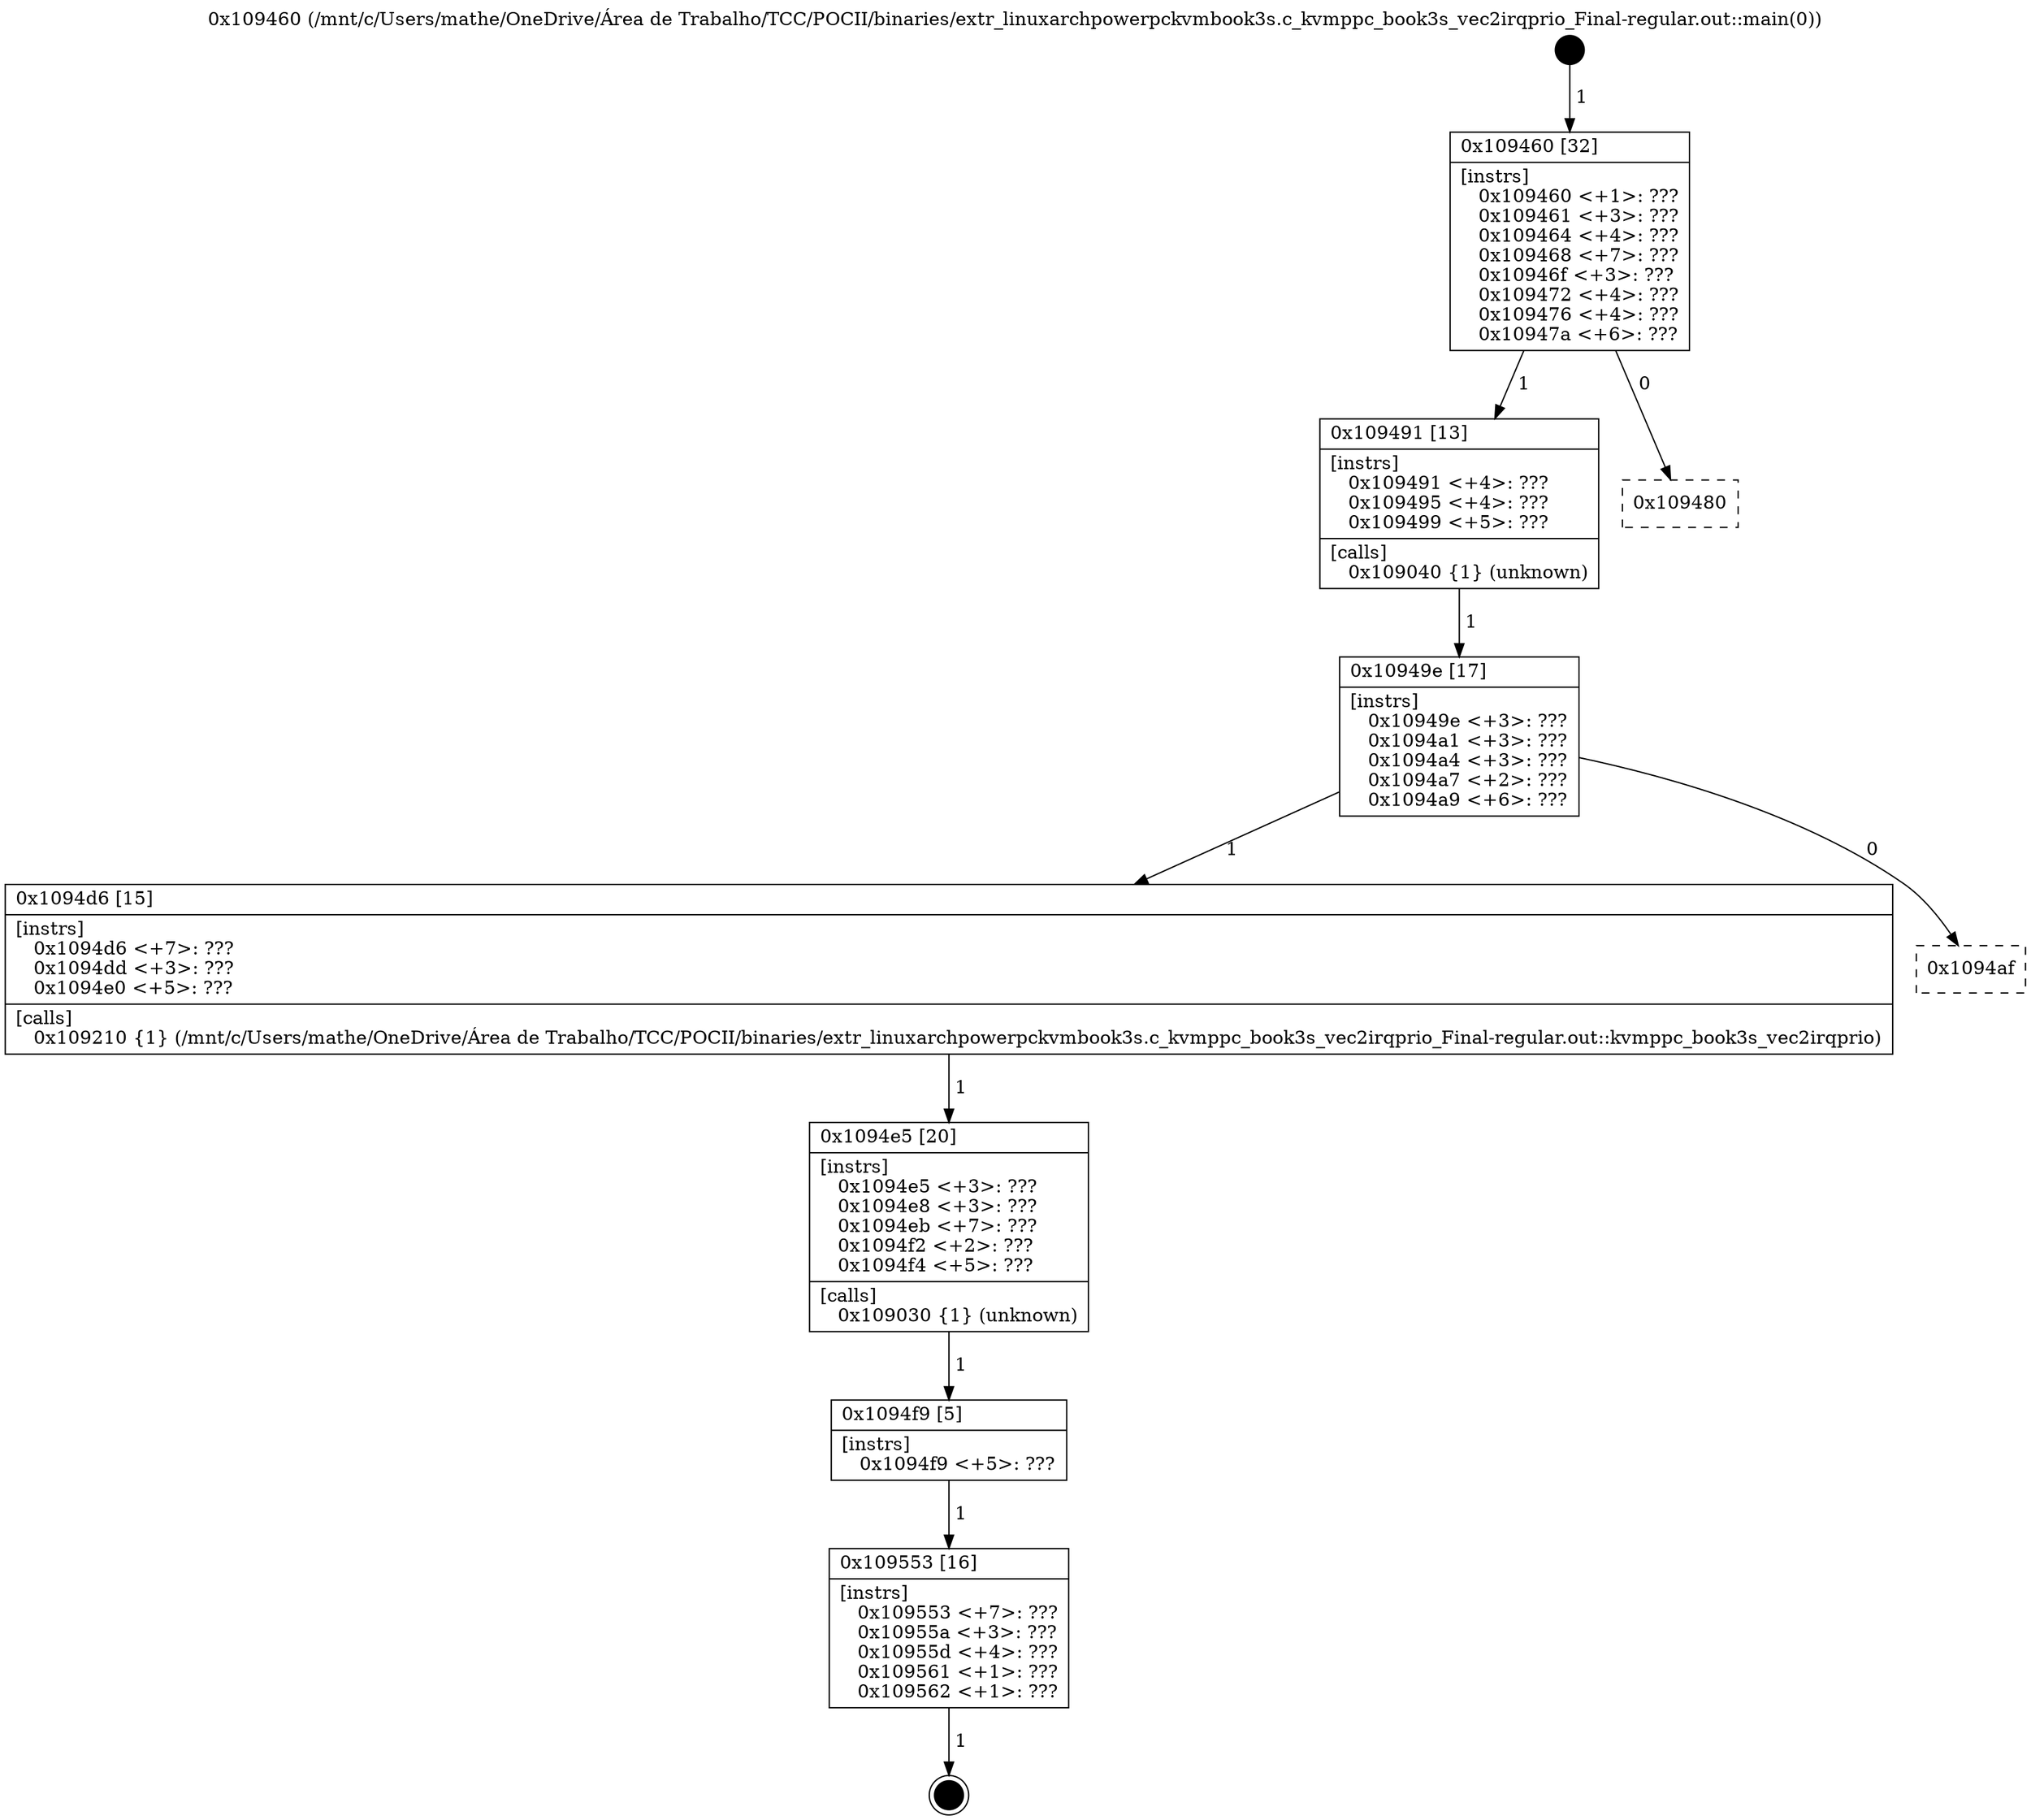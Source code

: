 digraph "0x109460" {
  label = "0x109460 (/mnt/c/Users/mathe/OneDrive/Área de Trabalho/TCC/POCII/binaries/extr_linuxarchpowerpckvmbook3s.c_kvmppc_book3s_vec2irqprio_Final-regular.out::main(0))"
  labelloc = "t"
  node[shape=record]

  Entry [label="",width=0.3,height=0.3,shape=circle,fillcolor=black,style=filled]
  "0x109460" [label="{
     0x109460 [32]\l
     | [instrs]\l
     &nbsp;&nbsp;0x109460 \<+1\>: ???\l
     &nbsp;&nbsp;0x109461 \<+3\>: ???\l
     &nbsp;&nbsp;0x109464 \<+4\>: ???\l
     &nbsp;&nbsp;0x109468 \<+7\>: ???\l
     &nbsp;&nbsp;0x10946f \<+3\>: ???\l
     &nbsp;&nbsp;0x109472 \<+4\>: ???\l
     &nbsp;&nbsp;0x109476 \<+4\>: ???\l
     &nbsp;&nbsp;0x10947a \<+6\>: ???\l
  }"]
  "0x109491" [label="{
     0x109491 [13]\l
     | [instrs]\l
     &nbsp;&nbsp;0x109491 \<+4\>: ???\l
     &nbsp;&nbsp;0x109495 \<+4\>: ???\l
     &nbsp;&nbsp;0x109499 \<+5\>: ???\l
     | [calls]\l
     &nbsp;&nbsp;0x109040 \{1\} (unknown)\l
  }"]
  "0x109480" [label="{
     0x109480\l
  }", style=dashed]
  "0x10949e" [label="{
     0x10949e [17]\l
     | [instrs]\l
     &nbsp;&nbsp;0x10949e \<+3\>: ???\l
     &nbsp;&nbsp;0x1094a1 \<+3\>: ???\l
     &nbsp;&nbsp;0x1094a4 \<+3\>: ???\l
     &nbsp;&nbsp;0x1094a7 \<+2\>: ???\l
     &nbsp;&nbsp;0x1094a9 \<+6\>: ???\l
  }"]
  "0x1094d6" [label="{
     0x1094d6 [15]\l
     | [instrs]\l
     &nbsp;&nbsp;0x1094d6 \<+7\>: ???\l
     &nbsp;&nbsp;0x1094dd \<+3\>: ???\l
     &nbsp;&nbsp;0x1094e0 \<+5\>: ???\l
     | [calls]\l
     &nbsp;&nbsp;0x109210 \{1\} (/mnt/c/Users/mathe/OneDrive/Área de Trabalho/TCC/POCII/binaries/extr_linuxarchpowerpckvmbook3s.c_kvmppc_book3s_vec2irqprio_Final-regular.out::kvmppc_book3s_vec2irqprio)\l
  }"]
  "0x1094af" [label="{
     0x1094af\l
  }", style=dashed]
  "0x1094e5" [label="{
     0x1094e5 [20]\l
     | [instrs]\l
     &nbsp;&nbsp;0x1094e5 \<+3\>: ???\l
     &nbsp;&nbsp;0x1094e8 \<+3\>: ???\l
     &nbsp;&nbsp;0x1094eb \<+7\>: ???\l
     &nbsp;&nbsp;0x1094f2 \<+2\>: ???\l
     &nbsp;&nbsp;0x1094f4 \<+5\>: ???\l
     | [calls]\l
     &nbsp;&nbsp;0x109030 \{1\} (unknown)\l
  }"]
  "0x1094f9" [label="{
     0x1094f9 [5]\l
     | [instrs]\l
     &nbsp;&nbsp;0x1094f9 \<+5\>: ???\l
  }"]
  "0x109553" [label="{
     0x109553 [16]\l
     | [instrs]\l
     &nbsp;&nbsp;0x109553 \<+7\>: ???\l
     &nbsp;&nbsp;0x10955a \<+3\>: ???\l
     &nbsp;&nbsp;0x10955d \<+4\>: ???\l
     &nbsp;&nbsp;0x109561 \<+1\>: ???\l
     &nbsp;&nbsp;0x109562 \<+1\>: ???\l
  }"]
  Exit [label="",width=0.3,height=0.3,shape=circle,fillcolor=black,style=filled,peripheries=2]
  Entry -> "0x109460" [label=" 1"]
  "0x109460" -> "0x109491" [label=" 1"]
  "0x109460" -> "0x109480" [label=" 0"]
  "0x109491" -> "0x10949e" [label=" 1"]
  "0x10949e" -> "0x1094d6" [label=" 1"]
  "0x10949e" -> "0x1094af" [label=" 0"]
  "0x1094d6" -> "0x1094e5" [label=" 1"]
  "0x1094e5" -> "0x1094f9" [label=" 1"]
  "0x1094f9" -> "0x109553" [label=" 1"]
  "0x109553" -> Exit [label=" 1"]
}
